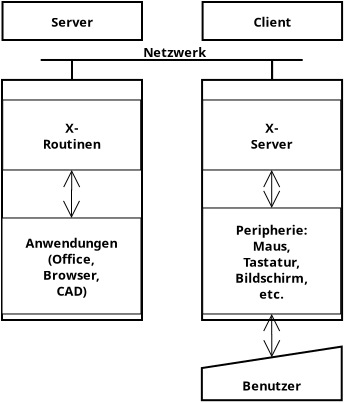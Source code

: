 <?xml version="1.0"?>
<dia:diagram xmlns:dia="http://www.lysator.liu.se/~alla/dia/">
  <dia:layer name="Background" visible="true">
    <dia:object type="Standard - Box" version="0" id="O0">
      <dia:attribute name="obj_pos">
        <dia:point val="11.014,-13.991"/>
      </dia:attribute>
      <dia:attribute name="obj_bb">
        <dia:rectangle val="10.963,-14.041;18.064,-1.938"/>
      </dia:attribute>
      <dia:attribute name="elem_corner">
        <dia:point val="11.014,-13.991"/>
      </dia:attribute>
      <dia:attribute name="elem_width">
        <dia:real val="7"/>
      </dia:attribute>
      <dia:attribute name="elem_height">
        <dia:real val="12.004"/>
      </dia:attribute>
      <dia:attribute name="show_background">
        <dia:boolean val="true"/>
      </dia:attribute>
    </dia:object>
    <dia:object type="Flowchart - Box" version="0" id="O1">
      <dia:attribute name="obj_pos">
        <dia:point val="11.04,-17.887"/>
      </dia:attribute>
      <dia:attribute name="obj_bb">
        <dia:rectangle val="10.989,-17.938;18.064,-15.938"/>
      </dia:attribute>
      <dia:attribute name="elem_corner">
        <dia:point val="11.04,-17.887"/>
      </dia:attribute>
      <dia:attribute name="elem_width">
        <dia:real val="6.974"/>
      </dia:attribute>
      <dia:attribute name="elem_height">
        <dia:real val="1.9"/>
      </dia:attribute>
      <dia:attribute name="border_width">
        <dia:real val="0.1"/>
      </dia:attribute>
      <dia:attribute name="show_background">
        <dia:boolean val="true"/>
      </dia:attribute>
      <dia:attribute name="padding">
        <dia:real val="0.5"/>
      </dia:attribute>
      <dia:attribute name="text">
        <dia:composite type="text">
          <dia:attribute name="string">
            <dia:string>#Client#</dia:string>
          </dia:attribute>
          <dia:attribute name="font">
            <dia:font name="Helvetica-Bold"/>
          </dia:attribute>
          <dia:attribute name="height">
            <dia:real val="0.8"/>
          </dia:attribute>
          <dia:attribute name="pos">
            <dia:point val="14.527,-16.698"/>
          </dia:attribute>
          <dia:attribute name="color">
            <dia:color val="#000000"/>
          </dia:attribute>
          <dia:attribute name="alignment">
            <dia:enum val="1"/>
          </dia:attribute>
        </dia:composite>
      </dia:attribute>
    </dia:object>
    <dia:object type="Standard - Box" version="0" id="O2">
      <dia:attribute name="obj_pos">
        <dia:point val="1.01,-13.991"/>
      </dia:attribute>
      <dia:attribute name="obj_bb">
        <dia:rectangle val="0.96,-14.041;8.06,-1.938"/>
      </dia:attribute>
      <dia:attribute name="elem_corner">
        <dia:point val="1.01,-13.991"/>
      </dia:attribute>
      <dia:attribute name="elem_width">
        <dia:real val="7"/>
      </dia:attribute>
      <dia:attribute name="elem_height">
        <dia:real val="12.004"/>
      </dia:attribute>
      <dia:attribute name="show_background">
        <dia:boolean val="true"/>
      </dia:attribute>
    </dia:object>
    <dia:object type="Flowchart - Box" version="0" id="O3">
      <dia:attribute name="obj_pos">
        <dia:point val="1.036,-17.887"/>
      </dia:attribute>
      <dia:attribute name="obj_bb">
        <dia:rectangle val="0.986,-17.938;8.06,-15.938"/>
      </dia:attribute>
      <dia:attribute name="elem_corner">
        <dia:point val="1.036,-17.887"/>
      </dia:attribute>
      <dia:attribute name="elem_width">
        <dia:real val="6.974"/>
      </dia:attribute>
      <dia:attribute name="elem_height">
        <dia:real val="1.9"/>
      </dia:attribute>
      <dia:attribute name="border_width">
        <dia:real val="0.1"/>
      </dia:attribute>
      <dia:attribute name="show_background">
        <dia:boolean val="true"/>
      </dia:attribute>
      <dia:attribute name="padding">
        <dia:real val="0.5"/>
      </dia:attribute>
      <dia:attribute name="text">
        <dia:composite type="text">
          <dia:attribute name="string">
            <dia:string>#Server#</dia:string>
          </dia:attribute>
          <dia:attribute name="font">
            <dia:font name="Helvetica-Bold"/>
          </dia:attribute>
          <dia:attribute name="height">
            <dia:real val="0.8"/>
          </dia:attribute>
          <dia:attribute name="pos">
            <dia:point val="4.523,-16.698"/>
          </dia:attribute>
          <dia:attribute name="color">
            <dia:color val="#000000"/>
          </dia:attribute>
          <dia:attribute name="alignment">
            <dia:enum val="1"/>
          </dia:attribute>
        </dia:composite>
      </dia:attribute>
    </dia:object>
    <dia:object type="Flowchart - Box" version="0" id="O4">
      <dia:attribute name="obj_pos">
        <dia:point val="1.01,-7.088"/>
      </dia:attribute>
      <dia:attribute name="obj_bb">
        <dia:rectangle val="1.01,-7.088;7.96,-2.288"/>
      </dia:attribute>
      <dia:attribute name="elem_corner">
        <dia:point val="1.01,-7.088"/>
      </dia:attribute>
      <dia:attribute name="elem_width">
        <dia:real val="6.95"/>
      </dia:attribute>
      <dia:attribute name="elem_height">
        <dia:real val="4.8"/>
      </dia:attribute>
      <dia:attribute name="border_width">
        <dia:real val="0"/>
      </dia:attribute>
      <dia:attribute name="show_background">
        <dia:boolean val="true"/>
      </dia:attribute>
      <dia:attribute name="padding">
        <dia:real val="0.5"/>
      </dia:attribute>
      <dia:attribute name="text">
        <dia:composite type="text">
          <dia:attribute name="string">
            <dia:string>#Anwendungen
(Office,
Browser,
CAD)#</dia:string>
          </dia:attribute>
          <dia:attribute name="font">
            <dia:font name="Helvetica-Bold"/>
          </dia:attribute>
          <dia:attribute name="height">
            <dia:real val="0.8"/>
          </dia:attribute>
          <dia:attribute name="pos">
            <dia:point val="4.485,-5.648"/>
          </dia:attribute>
          <dia:attribute name="color">
            <dia:color val="#000000"/>
          </dia:attribute>
          <dia:attribute name="alignment">
            <dia:enum val="1"/>
          </dia:attribute>
        </dia:composite>
      </dia:attribute>
    </dia:object>
    <dia:object type="Flowchart - Box" version="0" id="O5">
      <dia:attribute name="obj_pos">
        <dia:point val="1.045,-12.988"/>
      </dia:attribute>
      <dia:attribute name="obj_bb">
        <dia:rectangle val="1.045,-12.988;7.945,-9.488"/>
      </dia:attribute>
      <dia:attribute name="elem_corner">
        <dia:point val="1.045,-12.988"/>
      </dia:attribute>
      <dia:attribute name="elem_width">
        <dia:real val="6.9"/>
      </dia:attribute>
      <dia:attribute name="elem_height">
        <dia:real val="3.5"/>
      </dia:attribute>
      <dia:attribute name="border_width">
        <dia:real val="0"/>
      </dia:attribute>
      <dia:attribute name="show_background">
        <dia:boolean val="true"/>
      </dia:attribute>
      <dia:attribute name="padding">
        <dia:real val="0.5"/>
      </dia:attribute>
      <dia:attribute name="text">
        <dia:composite type="text">
          <dia:attribute name="string">
            <dia:string>#X-
Routinen#</dia:string>
          </dia:attribute>
          <dia:attribute name="font">
            <dia:font name="Helvetica-Bold"/>
          </dia:attribute>
          <dia:attribute name="height">
            <dia:real val="0.8"/>
          </dia:attribute>
          <dia:attribute name="pos">
            <dia:point val="4.495,-11.398"/>
          </dia:attribute>
          <dia:attribute name="color">
            <dia:color val="#000000"/>
          </dia:attribute>
          <dia:attribute name="alignment">
            <dia:enum val="1"/>
          </dia:attribute>
        </dia:composite>
      </dia:attribute>
    </dia:object>
    <dia:object type="Standard - ZigZagLine" version="0" id="O6">
      <dia:attribute name="obj_pos">
        <dia:point val="4.495,-9.488"/>
      </dia:attribute>
      <dia:attribute name="obj_bb">
        <dia:rectangle val="3.66,-10.312;5.32,-6.263"/>
      </dia:attribute>
      <dia:attribute name="orth_points">
        <dia:point val="4.495,-9.488"/>
        <dia:point val="4.495,-8.488"/>
        <dia:point val="4.485,-8.488"/>
        <dia:point val="4.485,-7.088"/>
      </dia:attribute>
      <dia:attribute name="orth_orient">
        <dia:enum val="1"/>
        <dia:enum val="0"/>
        <dia:enum val="1"/>
      </dia:attribute>
      <dia:attribute name="line_width">
        <dia:real val="0.05"/>
      </dia:attribute>
      <dia:attribute name="start_arrow">
        <dia:enum val="1"/>
      </dia:attribute>
      <dia:attribute name="start_arrow_length">
        <dia:real val="0.8"/>
      </dia:attribute>
      <dia:attribute name="start_arrow_width">
        <dia:real val="0.8"/>
      </dia:attribute>
      <dia:attribute name="end_arrow">
        <dia:enum val="1"/>
      </dia:attribute>
      <dia:attribute name="end_arrow_length">
        <dia:real val="0.8"/>
      </dia:attribute>
      <dia:attribute name="end_arrow_width">
        <dia:real val="0.8"/>
      </dia:attribute>
      <dia:connections>
        <dia:connection handle="0" to="O5" connection="13"/>
        <dia:connection handle="1" to="O4" connection="2"/>
      </dia:connections>
    </dia:object>
    <dia:object type="Flowchart - Box" version="0" id="O7">
      <dia:attribute name="obj_pos">
        <dia:point val="11.045,-12.988"/>
      </dia:attribute>
      <dia:attribute name="obj_bb">
        <dia:rectangle val="11.045,-12.988;17.945,-9.488"/>
      </dia:attribute>
      <dia:attribute name="elem_corner">
        <dia:point val="11.045,-12.988"/>
      </dia:attribute>
      <dia:attribute name="elem_width">
        <dia:real val="6.9"/>
      </dia:attribute>
      <dia:attribute name="elem_height">
        <dia:real val="3.5"/>
      </dia:attribute>
      <dia:attribute name="border_width">
        <dia:real val="0"/>
      </dia:attribute>
      <dia:attribute name="show_background">
        <dia:boolean val="true"/>
      </dia:attribute>
      <dia:attribute name="padding">
        <dia:real val="0.5"/>
      </dia:attribute>
      <dia:attribute name="text">
        <dia:composite type="text">
          <dia:attribute name="string">
            <dia:string>#X-
Server#</dia:string>
          </dia:attribute>
          <dia:attribute name="font">
            <dia:font name="Helvetica-Bold"/>
          </dia:attribute>
          <dia:attribute name="height">
            <dia:real val="0.8"/>
          </dia:attribute>
          <dia:attribute name="pos">
            <dia:point val="14.495,-11.398"/>
          </dia:attribute>
          <dia:attribute name="color">
            <dia:color val="#000000"/>
          </dia:attribute>
          <dia:attribute name="alignment">
            <dia:enum val="1"/>
          </dia:attribute>
        </dia:composite>
      </dia:attribute>
    </dia:object>
    <dia:object type="Flowchart - Box" version="0" id="O8">
      <dia:attribute name="obj_pos">
        <dia:point val="11.045,-7.588"/>
      </dia:attribute>
      <dia:attribute name="obj_bb">
        <dia:rectangle val="11.045,-7.588;17.945,-2.288"/>
      </dia:attribute>
      <dia:attribute name="elem_corner">
        <dia:point val="11.045,-7.588"/>
      </dia:attribute>
      <dia:attribute name="elem_width">
        <dia:real val="6.9"/>
      </dia:attribute>
      <dia:attribute name="elem_height">
        <dia:real val="5.3"/>
      </dia:attribute>
      <dia:attribute name="border_width">
        <dia:real val="0"/>
      </dia:attribute>
      <dia:attribute name="show_background">
        <dia:boolean val="true"/>
      </dia:attribute>
      <dia:attribute name="padding">
        <dia:real val="0.5"/>
      </dia:attribute>
      <dia:attribute name="text">
        <dia:composite type="text">
          <dia:attribute name="string">
            <dia:string>#Peripherie:
Maus,
Tastatur,
Bildschirm,
etc.#</dia:string>
          </dia:attribute>
          <dia:attribute name="font">
            <dia:font name="Helvetica-Bold"/>
          </dia:attribute>
          <dia:attribute name="height">
            <dia:real val="0.8"/>
          </dia:attribute>
          <dia:attribute name="pos">
            <dia:point val="14.495,-6.298"/>
          </dia:attribute>
          <dia:attribute name="color">
            <dia:color val="#000000"/>
          </dia:attribute>
          <dia:attribute name="alignment">
            <dia:enum val="1"/>
          </dia:attribute>
        </dia:composite>
      </dia:attribute>
    </dia:object>
    <dia:object type="Standard - ZigZagLine" version="0" id="O9">
      <dia:attribute name="obj_pos">
        <dia:point val="14.495,-9.488"/>
      </dia:attribute>
      <dia:attribute name="obj_bb">
        <dia:rectangle val="13.67,-10.312;15.32,-6.763"/>
      </dia:attribute>
      <dia:attribute name="orth_points">
        <dia:point val="14.495,-9.488"/>
        <dia:point val="14.495,-8.588"/>
        <dia:point val="14.495,-8.588"/>
        <dia:point val="14.495,-7.588"/>
      </dia:attribute>
      <dia:attribute name="orth_orient">
        <dia:enum val="1"/>
        <dia:enum val="0"/>
        <dia:enum val="1"/>
      </dia:attribute>
      <dia:attribute name="line_width">
        <dia:real val="0.05"/>
      </dia:attribute>
      <dia:attribute name="start_arrow">
        <dia:enum val="1"/>
      </dia:attribute>
      <dia:attribute name="start_arrow_length">
        <dia:real val="0.8"/>
      </dia:attribute>
      <dia:attribute name="start_arrow_width">
        <dia:real val="0.8"/>
      </dia:attribute>
      <dia:attribute name="end_arrow">
        <dia:enum val="1"/>
      </dia:attribute>
      <dia:attribute name="end_arrow_length">
        <dia:real val="0.8"/>
      </dia:attribute>
      <dia:attribute name="end_arrow_width">
        <dia:real val="0.8"/>
      </dia:attribute>
      <dia:connections>
        <dia:connection handle="0" to="O7" connection="13"/>
        <dia:connection handle="1" to="O8" connection="2"/>
      </dia:connections>
    </dia:object>
    <dia:object type="Network - Bus" version="0" id="O10">
      <dia:attribute name="obj_pos">
        <dia:point val="15.995,-14.988"/>
      </dia:attribute>
      <dia:attribute name="obj_bb">
        <dia:rectangle val="2.895,-15.037;16.095,-13.941"/>
      </dia:attribute>
      <dia:attribute name="conn_endpoints">
        <dia:point val="15.995,-14.988"/>
        <dia:point val="2.995,-14.988"/>
      </dia:attribute>
      <dia:attribute name="bus_handles">
        <dia:point val="14.514,-13.991"/>
        <dia:point val="14.514,-13.991"/>
        <dia:point val="4.51,-13.991"/>
        <dia:point val="4.51,-13.991"/>
        <dia:point val="4.51,-13.991"/>
        <dia:point val="4.51,-13.991"/>
      </dia:attribute>
      <dia:connections>
        <dia:connection handle="2" to="O0" connection="1"/>
        <dia:connection handle="3" to="O0" connection="1"/>
        <dia:connection handle="4" to="O2" connection="1"/>
        <dia:connection handle="5" to="O2" connection="1"/>
        <dia:connection handle="6" to="O2" connection="1"/>
        <dia:connection handle="7" to="O2" connection="1"/>
      </dia:connections>
    </dia:object>
    <dia:object type="Standard - Text" version="0" id="O11">
      <dia:attribute name="obj_pos">
        <dia:point val="9.645,-15.137"/>
      </dia:attribute>
      <dia:attribute name="obj_bb">
        <dia:rectangle val="7.776,-15.777;11.515,-14.977"/>
      </dia:attribute>
      <dia:attribute name="text">
        <dia:composite type="text">
          <dia:attribute name="string">
            <dia:string>#Netzwerk#</dia:string>
          </dia:attribute>
          <dia:attribute name="font">
            <dia:font name="Helvetica-Bold"/>
          </dia:attribute>
          <dia:attribute name="height">
            <dia:real val="0.8"/>
          </dia:attribute>
          <dia:attribute name="pos">
            <dia:point val="9.645,-15.137"/>
          </dia:attribute>
          <dia:attribute name="color">
            <dia:color val="#000000"/>
          </dia:attribute>
          <dia:attribute name="alignment">
            <dia:enum val="1"/>
          </dia:attribute>
        </dia:composite>
      </dia:attribute>
    </dia:object>
    <dia:object type="Flowchart - Manual Input" version="0" id="O12">
      <dia:attribute name="obj_pos">
        <dia:point val="11.003,-0.657"/>
      </dia:attribute>
      <dia:attribute name="obj_bb">
        <dia:rectangle val="10.953,-0.707;18.045,2.072"/>
      </dia:attribute>
      <dia:attribute name="elem_corner">
        <dia:point val="11.003,-0.657"/>
      </dia:attribute>
      <dia:attribute name="elem_width">
        <dia:real val="6.993"/>
      </dia:attribute>
      <dia:attribute name="elem_height">
        <dia:real val="2.679"/>
      </dia:attribute>
      <dia:attribute name="border_width">
        <dia:real val="0.1"/>
      </dia:attribute>
      <dia:attribute name="show_background">
        <dia:boolean val="true"/>
      </dia:attribute>
      <dia:attribute name="flip_horizontal">
        <dia:boolean val="false"/>
      </dia:attribute>
      <dia:attribute name="flip_vertical">
        <dia:boolean val="false"/>
      </dia:attribute>
      <dia:attribute name="padding">
        <dia:real val="0.354"/>
      </dia:attribute>
      <dia:attribute name="text">
        <dia:composite type="text">
          <dia:attribute name="string">
            <dia:string>#Benutzer#</dia:string>
          </dia:attribute>
          <dia:attribute name="font">
            <dia:font name="Helvetica-Bold"/>
          </dia:attribute>
          <dia:attribute name="height">
            <dia:real val="0.8"/>
          </dia:attribute>
          <dia:attribute name="pos">
            <dia:point val="14.499,1.458"/>
          </dia:attribute>
          <dia:attribute name="color">
            <dia:color val="#000000"/>
          </dia:attribute>
          <dia:attribute name="alignment">
            <dia:enum val="1"/>
          </dia:attribute>
        </dia:composite>
      </dia:attribute>
    </dia:object>
    <dia:object type="Standard - ZigZagLine" version="0" id="O13">
      <dia:attribute name="obj_pos">
        <dia:point val="14.495,-2.288"/>
      </dia:attribute>
      <dia:attribute name="obj_bb">
        <dia:rectangle val="13.67,-3.113;15.324,0.704"/>
      </dia:attribute>
      <dia:attribute name="orth_points">
        <dia:point val="14.495,-2.288"/>
        <dia:point val="14.495,-1.268"/>
        <dia:point val="14.499,-1.268"/>
        <dia:point val="14.499,-0.121"/>
      </dia:attribute>
      <dia:attribute name="orth_orient">
        <dia:enum val="1"/>
        <dia:enum val="0"/>
        <dia:enum val="1"/>
      </dia:attribute>
      <dia:attribute name="line_width">
        <dia:real val="0.05"/>
      </dia:attribute>
      <dia:attribute name="start_arrow">
        <dia:enum val="1"/>
      </dia:attribute>
      <dia:attribute name="start_arrow_length">
        <dia:real val="0.8"/>
      </dia:attribute>
      <dia:attribute name="start_arrow_width">
        <dia:real val="0.8"/>
      </dia:attribute>
      <dia:attribute name="end_arrow">
        <dia:enum val="1"/>
      </dia:attribute>
      <dia:attribute name="end_arrow_length">
        <dia:real val="0.8"/>
      </dia:attribute>
      <dia:attribute name="end_arrow_width">
        <dia:real val="0.8"/>
      </dia:attribute>
      <dia:connections>
        <dia:connection handle="0" to="O8" connection="13"/>
        <dia:connection handle="1" to="O12" connection="2"/>
      </dia:connections>
    </dia:object>
  </dia:layer>
</dia:diagram>

